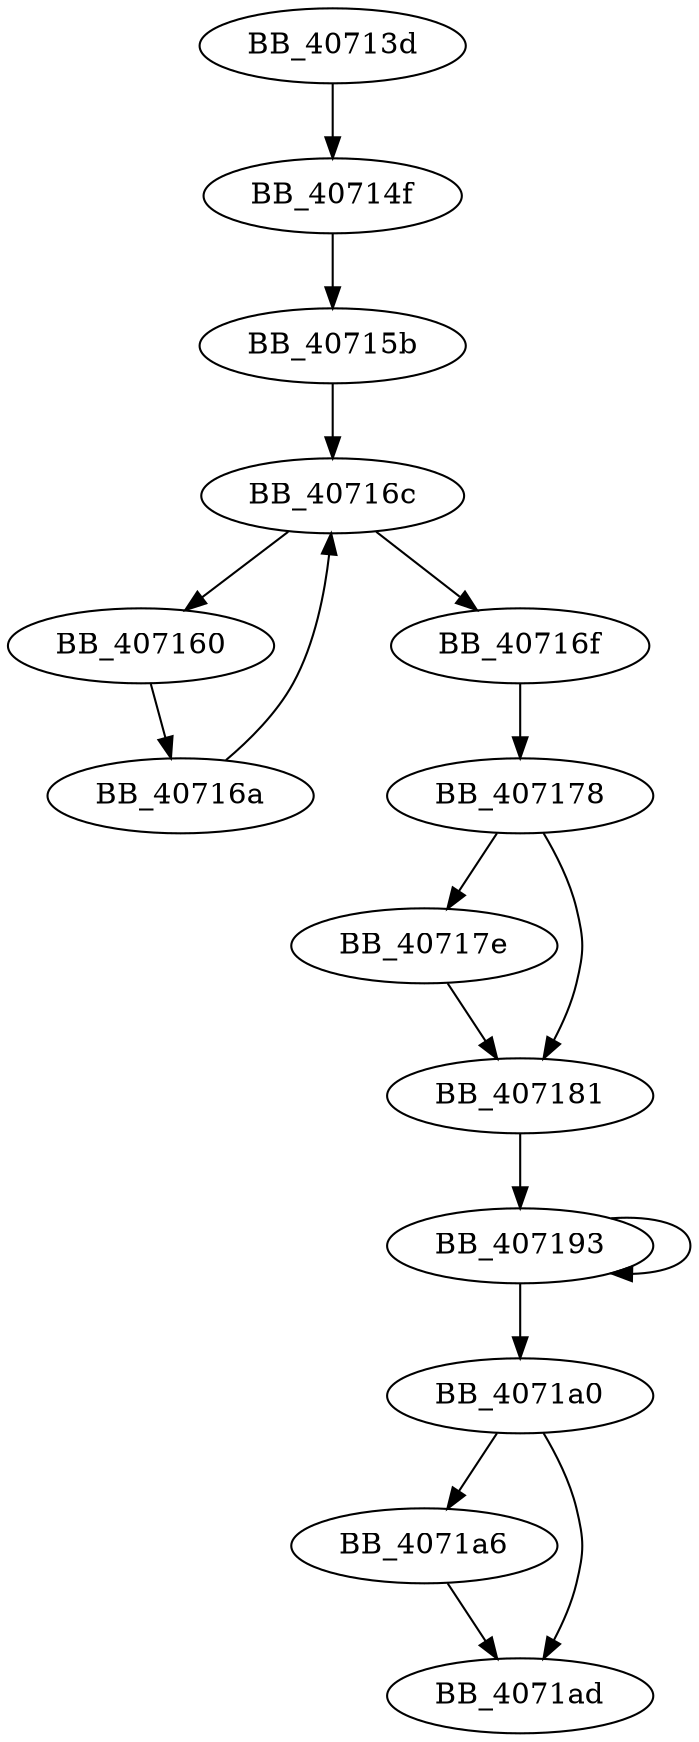 DiGraph __forcdecpt_l{
BB_40713d->BB_40714f
BB_40714f->BB_40715b
BB_40715b->BB_40716c
BB_407160->BB_40716a
BB_40716a->BB_40716c
BB_40716c->BB_407160
BB_40716c->BB_40716f
BB_40716f->BB_407178
BB_407178->BB_40717e
BB_407178->BB_407181
BB_40717e->BB_407181
BB_407181->BB_407193
BB_407193->BB_407193
BB_407193->BB_4071a0
BB_4071a0->BB_4071a6
BB_4071a0->BB_4071ad
BB_4071a6->BB_4071ad
}
